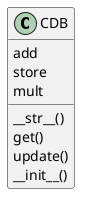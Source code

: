 @startuml
class CDB {
    __str__()
    get()
    update()
        add
    store
    mult
    __init__()
}
@enduml

@startuml
class BRT {
    __str__()
    get()
    occupy_i()
    find_first_after()
    one_clock_cycle()
    n_clocks_cycle()
        table
    __init__()
}
@enduml